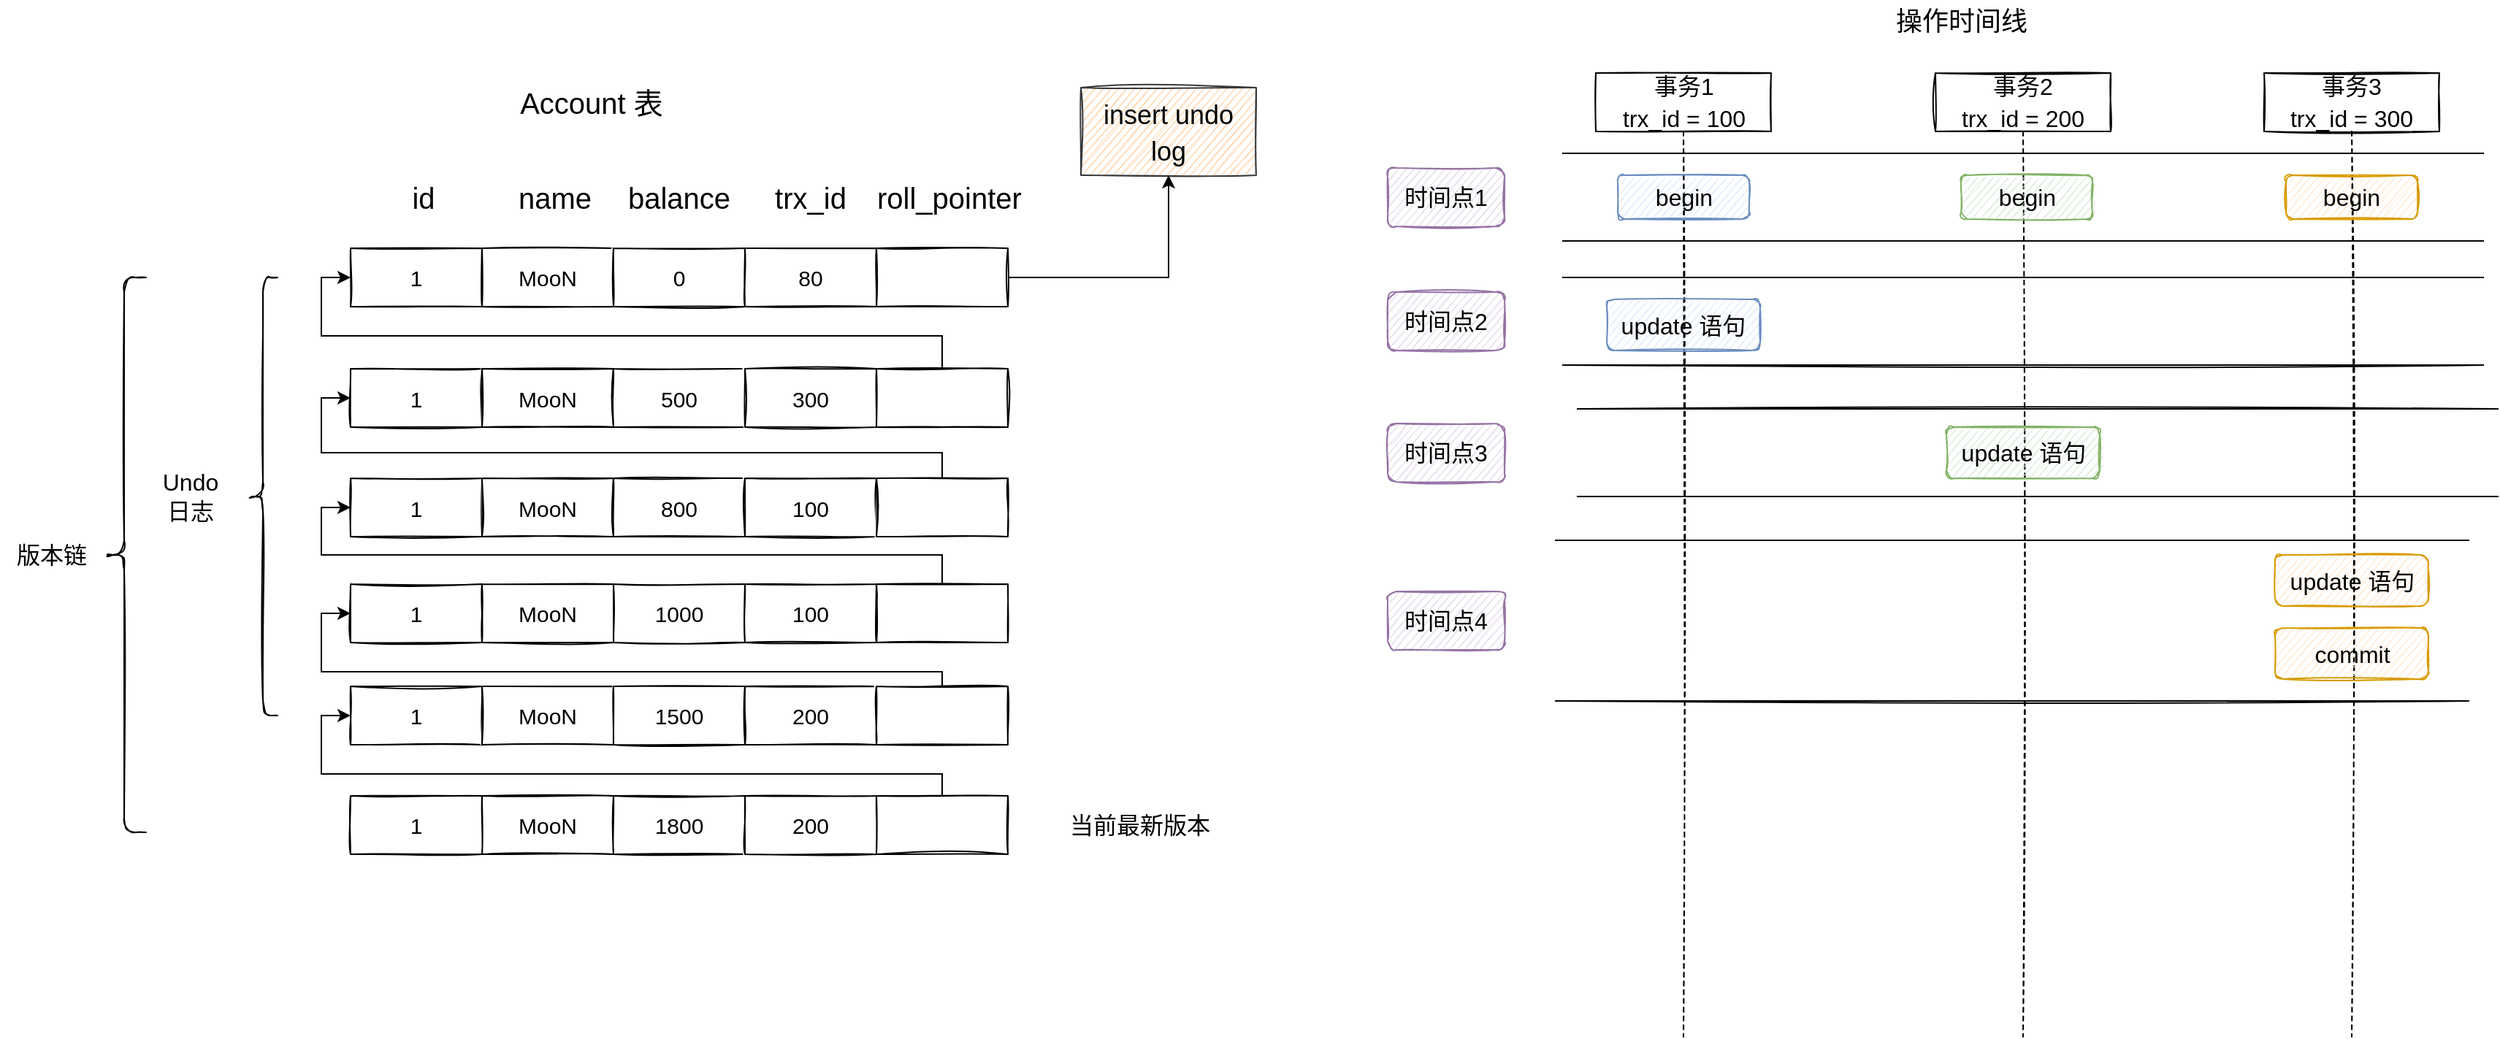 <mxfile version="20.6.2" type="device"><diagram id="QQNucZEWwQuZAoMuL0eo" name="版本链比对流程"><mxGraphModel dx="2235" dy="838" grid="1" gridSize="10" guides="1" tooltips="1" connect="1" arrows="1" fold="1" page="1" pageScale="1" pageWidth="827" pageHeight="1169" math="0" shadow="0"><root><mxCell id="0"/><mxCell id="1" parent="0"/><mxCell id="0qLtHgP30Eh2IL9KS39c-28" value="" style="shape=partialRectangle;whiteSpace=wrap;html=1;left=0;right=0;fillColor=none;sketch=1;fontSize=16;" vertex="1" parent="1"><mxGeometry x="980" y="290" width="630" height="60" as="geometry"/></mxCell><mxCell id="0qLtHgP30Eh2IL9KS39c-30" value="" style="shape=partialRectangle;whiteSpace=wrap;html=1;left=0;right=0;fillColor=none;sketch=1;fontSize=16;" vertex="1" parent="1"><mxGeometry x="965" y="380" width="625" height="110" as="geometry"/></mxCell><mxCell id="0qLtHgP30Eh2IL9KS39c-17" value="" style="shape=partialRectangle;whiteSpace=wrap;html=1;left=0;right=0;fillColor=none;sketch=1;fontSize=16;" vertex="1" parent="1"><mxGeometry x="970" y="115" width="630" height="60" as="geometry"/></mxCell><mxCell id="MeZA9_PLkz-uhG6X49Gn-3" value="&lt;font style=&quot;font-size: 20px;&quot;&gt;Account 表&lt;/font&gt;" style="text;html=1;strokeColor=none;fillColor=none;align=center;verticalAlign=middle;whiteSpace=wrap;rounded=0;sketch=1;fillStyle=auto;" parent="1" vertex="1"><mxGeometry x="220" y="50" width="170" height="60" as="geometry"/></mxCell><mxCell id="MeZA9_PLkz-uhG6X49Gn-23" value="" style="group;sketch=1;" parent="1" vertex="1" connectable="0"><mxGeometry x="140" y="180" width="450" height="40" as="geometry"/></mxCell><mxCell id="MeZA9_PLkz-uhG6X49Gn-18" value="1" style="rounded=0;whiteSpace=wrap;html=1;sketch=1;fillStyle=auto;fontSize=15;gradientColor=none;" parent="MeZA9_PLkz-uhG6X49Gn-23" vertex="1"><mxGeometry width="90" height="40" as="geometry"/></mxCell><mxCell id="MeZA9_PLkz-uhG6X49Gn-19" value="MooN" style="rounded=0;whiteSpace=wrap;html=1;sketch=1;fillStyle=auto;fontSize=15;gradientColor=none;" parent="MeZA9_PLkz-uhG6X49Gn-23" vertex="1"><mxGeometry x="90" width="90" height="40" as="geometry"/></mxCell><mxCell id="MeZA9_PLkz-uhG6X49Gn-20" value="0" style="rounded=0;whiteSpace=wrap;html=1;sketch=1;fillStyle=auto;fontSize=15;gradientColor=none;" parent="MeZA9_PLkz-uhG6X49Gn-23" vertex="1"><mxGeometry x="180" width="90" height="40" as="geometry"/></mxCell><mxCell id="MeZA9_PLkz-uhG6X49Gn-21" value="80" style="rounded=0;whiteSpace=wrap;html=1;sketch=1;fillStyle=auto;fontSize=15;gradientColor=none;" parent="MeZA9_PLkz-uhG6X49Gn-23" vertex="1"><mxGeometry x="270" width="90" height="40" as="geometry"/></mxCell><mxCell id="MeZA9_PLkz-uhG6X49Gn-22" value="" style="rounded=0;whiteSpace=wrap;html=1;sketch=1;fillStyle=auto;fontSize=15;gradientColor=none;" parent="MeZA9_PLkz-uhG6X49Gn-23" vertex="1"><mxGeometry x="360" width="90" height="40" as="geometry"/></mxCell><mxCell id="0qLtHgP30Eh2IL9KS39c-2" value="&lt;font style=&quot;font-size: 20px;&quot;&gt;id&lt;/font&gt;" style="text;html=1;strokeColor=none;fillColor=none;align=center;verticalAlign=middle;whiteSpace=wrap;rounded=0;sketch=1;" vertex="1" parent="1"><mxGeometry x="160" y="130" width="60" height="30" as="geometry"/></mxCell><mxCell id="0qLtHgP30Eh2IL9KS39c-3" value="&lt;font style=&quot;font-size: 20px;&quot;&gt;name&lt;/font&gt;" style="text;html=1;strokeColor=none;fillColor=none;align=center;verticalAlign=middle;whiteSpace=wrap;rounded=0;sketch=1;" vertex="1" parent="1"><mxGeometry x="250" y="130" width="60" height="30" as="geometry"/></mxCell><mxCell id="0qLtHgP30Eh2IL9KS39c-4" value="&lt;font style=&quot;font-size: 20px;&quot;&gt;balance&lt;/font&gt;" style="text;html=1;strokeColor=none;fillColor=none;align=center;verticalAlign=middle;whiteSpace=wrap;rounded=0;sketch=1;" vertex="1" parent="1"><mxGeometry x="335" y="130" width="60" height="30" as="geometry"/></mxCell><mxCell id="0qLtHgP30Eh2IL9KS39c-5" value="&lt;font style=&quot;font-size: 20px;&quot;&gt;trx_id&lt;/font&gt;" style="text;html=1;strokeColor=none;fillColor=none;align=center;verticalAlign=middle;whiteSpace=wrap;rounded=0;sketch=1;" vertex="1" parent="1"><mxGeometry x="425" y="130" width="60" height="30" as="geometry"/></mxCell><mxCell id="0qLtHgP30Eh2IL9KS39c-6" value="&lt;font style=&quot;font-size: 20px;&quot;&gt;roll_pointer&lt;/font&gt;" style="text;html=1;strokeColor=none;fillColor=none;align=center;verticalAlign=middle;whiteSpace=wrap;rounded=0;sketch=1;" vertex="1" parent="1"><mxGeometry x="485" y="130" width="130" height="30" as="geometry"/></mxCell><mxCell id="0qLtHgP30Eh2IL9KS39c-7" style="edgeStyle=orthogonalEdgeStyle;rounded=0;orthogonalLoop=1;jettySize=auto;html=1;exitX=1;exitY=0.5;exitDx=0;exitDy=0;fontSize=20;" edge="1" parent="1" source="MeZA9_PLkz-uhG6X49Gn-22" target="0qLtHgP30Eh2IL9KS39c-8"><mxGeometry relative="1" as="geometry"><mxPoint x="650" y="90" as="targetPoint"/></mxGeometry></mxCell><mxCell id="0qLtHgP30Eh2IL9KS39c-8" value="&lt;font style=&quot;font-size: 18px;&quot;&gt;insert undo log&lt;/font&gt;" style="rounded=0;whiteSpace=wrap;html=1;sketch=1;fontSize=20;fillColor=#ffcc99;strokeColor=#36393d;" vertex="1" parent="1"><mxGeometry x="640" y="70" width="120" height="60" as="geometry"/></mxCell><mxCell id="0qLtHgP30Eh2IL9KS39c-9" value="操作时间线" style="text;html=1;strokeColor=none;fillColor=none;align=center;verticalAlign=middle;whiteSpace=wrap;rounded=0;sketch=1;fontSize=18;" vertex="1" parent="1"><mxGeometry x="1112.5" y="10" width="260" height="30" as="geometry"/></mxCell><mxCell id="0qLtHgP30Eh2IL9KS39c-10" value="&lt;font style=&quot;font-size: 16px;&quot;&gt;事务1&lt;br&gt;trx_id = 100&lt;/font&gt;" style="shape=umlLifeline;perimeter=lifelinePerimeter;whiteSpace=wrap;html=1;container=1;collapsible=0;recursiveResize=0;outlineConnect=0;sketch=1;fontSize=18;" vertex="1" parent="1"><mxGeometry x="992.5" y="60" width="120" height="660" as="geometry"/></mxCell><mxCell id="0qLtHgP30Eh2IL9KS39c-13" value="begin" style="rounded=1;whiteSpace=wrap;html=1;sketch=1;fontSize=16;fillColor=#dae8fc;strokeColor=#6c8ebf;" vertex="1" parent="0qLtHgP30Eh2IL9KS39c-10"><mxGeometry x="15" y="70" width="90" height="30" as="geometry"/></mxCell><mxCell id="0qLtHgP30Eh2IL9KS39c-11" value="&lt;font style=&quot;font-size: 16px;&quot;&gt;事务2&lt;br&gt;trx_id = 200&lt;/font&gt;" style="shape=umlLifeline;perimeter=lifelinePerimeter;whiteSpace=wrap;html=1;container=1;collapsible=0;recursiveResize=0;outlineConnect=0;sketch=1;fontSize=18;" vertex="1" parent="1"><mxGeometry x="1225" y="60" width="120" height="660" as="geometry"/></mxCell><mxCell id="0qLtHgP30Eh2IL9KS39c-14" value="begin" style="rounded=1;whiteSpace=wrap;html=1;sketch=1;fontSize=16;fillColor=#d5e8d4;strokeColor=#82b366;" vertex="1" parent="0qLtHgP30Eh2IL9KS39c-11"><mxGeometry x="17.5" y="70" width="90" height="30" as="geometry"/></mxCell><mxCell id="0qLtHgP30Eh2IL9KS39c-12" value="&lt;font style=&quot;font-size: 16px;&quot;&gt;事务3&lt;br&gt;trx_id = 300&lt;/font&gt;" style="shape=umlLifeline;perimeter=lifelinePerimeter;whiteSpace=wrap;html=1;container=1;collapsible=0;recursiveResize=0;outlineConnect=0;sketch=1;fontSize=18;" vertex="1" parent="1"><mxGeometry x="1450" y="60" width="120" height="660" as="geometry"/></mxCell><mxCell id="0qLtHgP30Eh2IL9KS39c-15" value="begin" style="rounded=1;whiteSpace=wrap;html=1;sketch=1;fontSize=16;fillColor=#ffe6cc;strokeColor=#d79b00;" vertex="1" parent="0qLtHgP30Eh2IL9KS39c-12"><mxGeometry x="15" y="70" width="90" height="30" as="geometry"/></mxCell><mxCell id="0qLtHgP30Eh2IL9KS39c-29" value="commit" style="rounded=1;whiteSpace=wrap;html=1;sketch=1;fontSize=16;fillColor=#ffe6cc;strokeColor=#d79b00;" vertex="1" parent="0qLtHgP30Eh2IL9KS39c-12"><mxGeometry x="7.5" y="380" width="105" height="35" as="geometry"/></mxCell><mxCell id="0qLtHgP30Eh2IL9KS39c-25" value="update 语句" style="rounded=1;whiteSpace=wrap;html=1;sketch=1;fontSize=16;fillColor=#ffe6cc;strokeColor=#d79b00;" vertex="1" parent="0qLtHgP30Eh2IL9KS39c-12"><mxGeometry x="7.5" y="330" width="105" height="35" as="geometry"/></mxCell><mxCell id="0qLtHgP30Eh2IL9KS39c-19" value="时间点1" style="rounded=1;whiteSpace=wrap;html=1;sketch=1;fontSize=16;fillColor=#e1d5e7;strokeColor=#9673a6;" vertex="1" parent="1"><mxGeometry x="850" y="125" width="80" height="40" as="geometry"/></mxCell><mxCell id="0qLtHgP30Eh2IL9KS39c-20" value="时间点2" style="rounded=1;whiteSpace=wrap;html=1;sketch=1;fontSize=16;fillColor=#e1d5e7;strokeColor=#9673a6;" vertex="1" parent="1"><mxGeometry x="850" y="210" width="80" height="40" as="geometry"/></mxCell><mxCell id="0qLtHgP30Eh2IL9KS39c-21" value="" style="shape=partialRectangle;whiteSpace=wrap;html=1;left=0;right=0;fillColor=none;sketch=1;fontSize=16;" vertex="1" parent="1"><mxGeometry x="970" y="200" width="630" height="60" as="geometry"/></mxCell><mxCell id="0qLtHgP30Eh2IL9KS39c-23" value="update 语句" style="rounded=1;whiteSpace=wrap;html=1;sketch=1;fontSize=16;fillColor=#dae8fc;strokeColor=#6c8ebf;" vertex="1" parent="1"><mxGeometry x="1000" y="215" width="105" height="35" as="geometry"/></mxCell><mxCell id="0qLtHgP30Eh2IL9KS39c-24" value="update 语句" style="rounded=1;whiteSpace=wrap;html=1;sketch=1;fontSize=16;fillColor=#d5e8d4;strokeColor=#82b366;" vertex="1" parent="1"><mxGeometry x="1232.5" y="302.5" width="105" height="35" as="geometry"/></mxCell><mxCell id="0qLtHgP30Eh2IL9KS39c-27" value="时间点3" style="rounded=1;whiteSpace=wrap;html=1;sketch=1;fontSize=16;fillColor=#e1d5e7;strokeColor=#9673a6;" vertex="1" parent="1"><mxGeometry x="850" y="300" width="80" height="40" as="geometry"/></mxCell><mxCell id="0qLtHgP30Eh2IL9KS39c-31" value="时间点4" style="rounded=1;whiteSpace=wrap;html=1;sketch=1;fontSize=16;fillColor=#e1d5e7;strokeColor=#9673a6;" vertex="1" parent="1"><mxGeometry x="850" y="415" width="80" height="40" as="geometry"/></mxCell><mxCell id="0qLtHgP30Eh2IL9KS39c-33" value="" style="group;sketch=1;" vertex="1" connectable="0" parent="1"><mxGeometry x="140" y="262.5" width="450" height="40" as="geometry"/></mxCell><mxCell id="0qLtHgP30Eh2IL9KS39c-34" value="1" style="rounded=0;whiteSpace=wrap;html=1;sketch=1;fillStyle=auto;fontSize=15;gradientColor=none;" vertex="1" parent="0qLtHgP30Eh2IL9KS39c-33"><mxGeometry width="90" height="40" as="geometry"/></mxCell><mxCell id="0qLtHgP30Eh2IL9KS39c-35" value="MooN" style="rounded=0;whiteSpace=wrap;html=1;sketch=1;fillStyle=auto;fontSize=15;gradientColor=none;" vertex="1" parent="0qLtHgP30Eh2IL9KS39c-33"><mxGeometry x="90" width="90" height="40" as="geometry"/></mxCell><mxCell id="0qLtHgP30Eh2IL9KS39c-36" value="500" style="rounded=0;whiteSpace=wrap;html=1;sketch=1;fillStyle=auto;fontSize=15;gradientColor=none;" vertex="1" parent="0qLtHgP30Eh2IL9KS39c-33"><mxGeometry x="180" width="90" height="40" as="geometry"/></mxCell><mxCell id="0qLtHgP30Eh2IL9KS39c-37" value="300" style="rounded=0;whiteSpace=wrap;html=1;sketch=1;fillStyle=auto;fontSize=15;gradientColor=none;" vertex="1" parent="0qLtHgP30Eh2IL9KS39c-33"><mxGeometry x="270" width="90" height="40" as="geometry"/></mxCell><mxCell id="0qLtHgP30Eh2IL9KS39c-38" value="" style="rounded=0;whiteSpace=wrap;html=1;sketch=1;fillStyle=auto;fontSize=15;gradientColor=none;" vertex="1" parent="0qLtHgP30Eh2IL9KS39c-33"><mxGeometry x="360" width="90" height="40" as="geometry"/></mxCell><mxCell id="0qLtHgP30Eh2IL9KS39c-39" style="edgeStyle=orthogonalEdgeStyle;rounded=0;orthogonalLoop=1;jettySize=auto;html=1;entryX=0;entryY=0.5;entryDx=0;entryDy=0;fontSize=16;" edge="1" parent="1" source="0qLtHgP30Eh2IL9KS39c-38" target="MeZA9_PLkz-uhG6X49Gn-18"><mxGeometry relative="1" as="geometry"><Array as="points"><mxPoint x="545" y="240"/><mxPoint x="120" y="240"/><mxPoint x="120" y="200"/></Array></mxGeometry></mxCell><mxCell id="0qLtHgP30Eh2IL9KS39c-41" value="" style="group;sketch=1;" vertex="1" connectable="0" parent="1"><mxGeometry x="140" y="337.5" width="450" height="40" as="geometry"/></mxCell><mxCell id="0qLtHgP30Eh2IL9KS39c-42" value="1" style="rounded=0;whiteSpace=wrap;html=1;sketch=1;fillStyle=auto;fontSize=15;gradientColor=none;" vertex="1" parent="0qLtHgP30Eh2IL9KS39c-41"><mxGeometry width="90" height="40" as="geometry"/></mxCell><mxCell id="0qLtHgP30Eh2IL9KS39c-43" value="MooN" style="rounded=0;whiteSpace=wrap;html=1;sketch=1;fillStyle=auto;fontSize=15;gradientColor=none;" vertex="1" parent="0qLtHgP30Eh2IL9KS39c-41"><mxGeometry x="90" width="90" height="40" as="geometry"/></mxCell><mxCell id="0qLtHgP30Eh2IL9KS39c-44" value="800" style="rounded=0;whiteSpace=wrap;html=1;sketch=1;fillStyle=auto;fontSize=15;gradientColor=none;" vertex="1" parent="0qLtHgP30Eh2IL9KS39c-41"><mxGeometry x="180" width="90" height="40" as="geometry"/></mxCell><mxCell id="0qLtHgP30Eh2IL9KS39c-45" value="100" style="rounded=0;whiteSpace=wrap;html=1;sketch=1;fillStyle=auto;fontSize=15;gradientColor=none;" vertex="1" parent="0qLtHgP30Eh2IL9KS39c-41"><mxGeometry x="270" width="90" height="40" as="geometry"/></mxCell><mxCell id="0qLtHgP30Eh2IL9KS39c-46" value="" style="rounded=0;whiteSpace=wrap;html=1;sketch=1;fillStyle=auto;fontSize=15;gradientColor=none;" vertex="1" parent="0qLtHgP30Eh2IL9KS39c-41"><mxGeometry x="360" width="90" height="40" as="geometry"/></mxCell><mxCell id="0qLtHgP30Eh2IL9KS39c-47" value="" style="group;sketch=1;" vertex="1" connectable="0" parent="1"><mxGeometry x="140" y="410" width="450" height="40" as="geometry"/></mxCell><mxCell id="0qLtHgP30Eh2IL9KS39c-48" value="1" style="rounded=0;whiteSpace=wrap;html=1;sketch=1;fillStyle=auto;fontSize=15;gradientColor=none;" vertex="1" parent="0qLtHgP30Eh2IL9KS39c-47"><mxGeometry width="90" height="40" as="geometry"/></mxCell><mxCell id="0qLtHgP30Eh2IL9KS39c-49" value="MooN" style="rounded=0;whiteSpace=wrap;html=1;sketch=1;fillStyle=auto;fontSize=15;gradientColor=none;" vertex="1" parent="0qLtHgP30Eh2IL9KS39c-47"><mxGeometry x="90" width="90" height="40" as="geometry"/></mxCell><mxCell id="0qLtHgP30Eh2IL9KS39c-50" value="1000" style="rounded=0;whiteSpace=wrap;html=1;sketch=1;fillStyle=auto;fontSize=15;gradientColor=none;" vertex="1" parent="0qLtHgP30Eh2IL9KS39c-47"><mxGeometry x="180" width="90" height="40" as="geometry"/></mxCell><mxCell id="0qLtHgP30Eh2IL9KS39c-51" value="100" style="rounded=0;whiteSpace=wrap;html=1;sketch=1;fillStyle=auto;fontSize=15;gradientColor=none;" vertex="1" parent="0qLtHgP30Eh2IL9KS39c-47"><mxGeometry x="270" width="90" height="40" as="geometry"/></mxCell><mxCell id="0qLtHgP30Eh2IL9KS39c-52" value="" style="rounded=0;whiteSpace=wrap;html=1;sketch=1;fillStyle=auto;fontSize=15;gradientColor=none;" vertex="1" parent="0qLtHgP30Eh2IL9KS39c-47"><mxGeometry x="360" width="90" height="40" as="geometry"/></mxCell><mxCell id="0qLtHgP30Eh2IL9KS39c-53" value="" style="group;sketch=1;" vertex="1" connectable="0" parent="1"><mxGeometry x="140" y="480" width="450" height="40" as="geometry"/></mxCell><mxCell id="0qLtHgP30Eh2IL9KS39c-54" value="1" style="rounded=0;whiteSpace=wrap;html=1;sketch=1;fillStyle=auto;fontSize=15;gradientColor=none;" vertex="1" parent="0qLtHgP30Eh2IL9KS39c-53"><mxGeometry width="90" height="40" as="geometry"/></mxCell><mxCell id="0qLtHgP30Eh2IL9KS39c-55" value="MooN" style="rounded=0;whiteSpace=wrap;html=1;sketch=1;fillStyle=auto;fontSize=15;gradientColor=none;" vertex="1" parent="0qLtHgP30Eh2IL9KS39c-53"><mxGeometry x="90" width="90" height="40" as="geometry"/></mxCell><mxCell id="0qLtHgP30Eh2IL9KS39c-56" value="1500" style="rounded=0;whiteSpace=wrap;html=1;sketch=1;fillStyle=auto;fontSize=15;gradientColor=none;" vertex="1" parent="0qLtHgP30Eh2IL9KS39c-53"><mxGeometry x="180" width="90" height="40" as="geometry"/></mxCell><mxCell id="0qLtHgP30Eh2IL9KS39c-57" value="200" style="rounded=0;whiteSpace=wrap;html=1;sketch=1;fillStyle=auto;fontSize=15;gradientColor=none;" vertex="1" parent="0qLtHgP30Eh2IL9KS39c-53"><mxGeometry x="270" width="90" height="40" as="geometry"/></mxCell><mxCell id="0qLtHgP30Eh2IL9KS39c-58" value="" style="rounded=0;whiteSpace=wrap;html=1;sketch=1;fillStyle=auto;fontSize=15;gradientColor=none;" vertex="1" parent="0qLtHgP30Eh2IL9KS39c-53"><mxGeometry x="360" width="90" height="40" as="geometry"/></mxCell><mxCell id="0qLtHgP30Eh2IL9KS39c-59" value="" style="group;sketch=1;" vertex="1" connectable="0" parent="1"><mxGeometry x="140" y="555" width="450" height="40" as="geometry"/></mxCell><mxCell id="0qLtHgP30Eh2IL9KS39c-60" value="1" style="rounded=0;whiteSpace=wrap;html=1;sketch=1;fillStyle=auto;fontSize=15;gradientColor=none;" vertex="1" parent="0qLtHgP30Eh2IL9KS39c-59"><mxGeometry width="90" height="40" as="geometry"/></mxCell><mxCell id="0qLtHgP30Eh2IL9KS39c-61" value="MooN" style="rounded=0;whiteSpace=wrap;html=1;sketch=1;fillStyle=auto;fontSize=15;gradientColor=none;" vertex="1" parent="0qLtHgP30Eh2IL9KS39c-59"><mxGeometry x="90" width="90" height="40" as="geometry"/></mxCell><mxCell id="0qLtHgP30Eh2IL9KS39c-62" value="1800" style="rounded=0;whiteSpace=wrap;html=1;sketch=1;fillStyle=auto;fontSize=15;gradientColor=none;" vertex="1" parent="0qLtHgP30Eh2IL9KS39c-59"><mxGeometry x="180" width="90" height="40" as="geometry"/></mxCell><mxCell id="0qLtHgP30Eh2IL9KS39c-63" value="200" style="rounded=0;whiteSpace=wrap;html=1;sketch=1;fillStyle=auto;fontSize=15;gradientColor=none;" vertex="1" parent="0qLtHgP30Eh2IL9KS39c-59"><mxGeometry x="270" width="90" height="40" as="geometry"/></mxCell><mxCell id="0qLtHgP30Eh2IL9KS39c-64" value="" style="rounded=0;whiteSpace=wrap;html=1;sketch=1;fillStyle=auto;fontSize=15;gradientColor=none;" vertex="1" parent="0qLtHgP30Eh2IL9KS39c-59"><mxGeometry x="360" width="90" height="40" as="geometry"/></mxCell><mxCell id="0qLtHgP30Eh2IL9KS39c-65" style="edgeStyle=orthogonalEdgeStyle;rounded=0;orthogonalLoop=1;jettySize=auto;html=1;entryX=0;entryY=0.5;entryDx=0;entryDy=0;fontSize=16;" edge="1" parent="1" source="0qLtHgP30Eh2IL9KS39c-64" target="0qLtHgP30Eh2IL9KS39c-54"><mxGeometry relative="1" as="geometry"><Array as="points"><mxPoint x="545" y="540"/><mxPoint x="120" y="540"/><mxPoint x="120" y="500"/></Array></mxGeometry></mxCell><mxCell id="0qLtHgP30Eh2IL9KS39c-66" style="edgeStyle=orthogonalEdgeStyle;rounded=0;orthogonalLoop=1;jettySize=auto;html=1;entryX=0;entryY=0.5;entryDx=0;entryDy=0;fontSize=16;" edge="1" parent="1" source="0qLtHgP30Eh2IL9KS39c-58" target="0qLtHgP30Eh2IL9KS39c-48"><mxGeometry relative="1" as="geometry"><Array as="points"><mxPoint x="545" y="470"/><mxPoint x="120" y="470"/><mxPoint x="120" y="430"/></Array></mxGeometry></mxCell><mxCell id="0qLtHgP30Eh2IL9KS39c-67" style="edgeStyle=orthogonalEdgeStyle;rounded=0;orthogonalLoop=1;jettySize=auto;html=1;entryX=0;entryY=0.5;entryDx=0;entryDy=0;fontSize=16;" edge="1" parent="1" source="0qLtHgP30Eh2IL9KS39c-52" target="0qLtHgP30Eh2IL9KS39c-42"><mxGeometry relative="1" as="geometry"><Array as="points"><mxPoint x="545" y="390"/><mxPoint x="120" y="390"/><mxPoint x="120" y="358"/></Array></mxGeometry></mxCell><mxCell id="0qLtHgP30Eh2IL9KS39c-68" style="edgeStyle=orthogonalEdgeStyle;rounded=0;orthogonalLoop=1;jettySize=auto;html=1;entryX=0;entryY=0.5;entryDx=0;entryDy=0;fontSize=16;" edge="1" parent="1" source="0qLtHgP30Eh2IL9KS39c-46" target="0qLtHgP30Eh2IL9KS39c-34"><mxGeometry relative="1" as="geometry"><Array as="points"><mxPoint x="545" y="320"/><mxPoint x="120" y="320"/><mxPoint x="120" y="283"/></Array></mxGeometry></mxCell><mxCell id="0qLtHgP30Eh2IL9KS39c-69" value="当前最新版本" style="text;html=1;align=center;verticalAlign=middle;resizable=0;points=[];autosize=1;strokeColor=none;fillColor=none;fontSize=16;" vertex="1" parent="1"><mxGeometry x="620" y="560" width="120" height="30" as="geometry"/></mxCell><mxCell id="0qLtHgP30Eh2IL9KS39c-70" value="" style="shape=curlyBracket;whiteSpace=wrap;html=1;rounded=1;labelPosition=left;verticalLabelPosition=middle;align=right;verticalAlign=middle;sketch=1;fontSize=16;" vertex="1" parent="1"><mxGeometry x="70" y="200" width="20" height="300" as="geometry"/></mxCell><mxCell id="0qLtHgP30Eh2IL9KS39c-71" value="Undo&lt;br&gt;日志" style="text;html=1;align=center;verticalAlign=middle;resizable=0;points=[];autosize=1;strokeColor=none;fillColor=none;fontSize=16;" vertex="1" parent="1"><mxGeometry y="325" width="60" height="50" as="geometry"/></mxCell><mxCell id="0qLtHgP30Eh2IL9KS39c-75" value="" style="shape=curlyBracket;whiteSpace=wrap;html=1;rounded=1;labelPosition=left;verticalLabelPosition=middle;align=right;verticalAlign=middle;sketch=1;fontSize=16;" vertex="1" parent="1"><mxGeometry x="-30" y="200" width="30" height="380" as="geometry"/></mxCell><mxCell id="0qLtHgP30Eh2IL9KS39c-76" value="版本链" style="text;html=1;align=center;verticalAlign=middle;resizable=0;points=[];autosize=1;strokeColor=none;fillColor=none;fontSize=16;" vertex="1" parent="1"><mxGeometry x="-100" y="375" width="70" height="30" as="geometry"/></mxCell></root></mxGraphModel></diagram></mxfile>